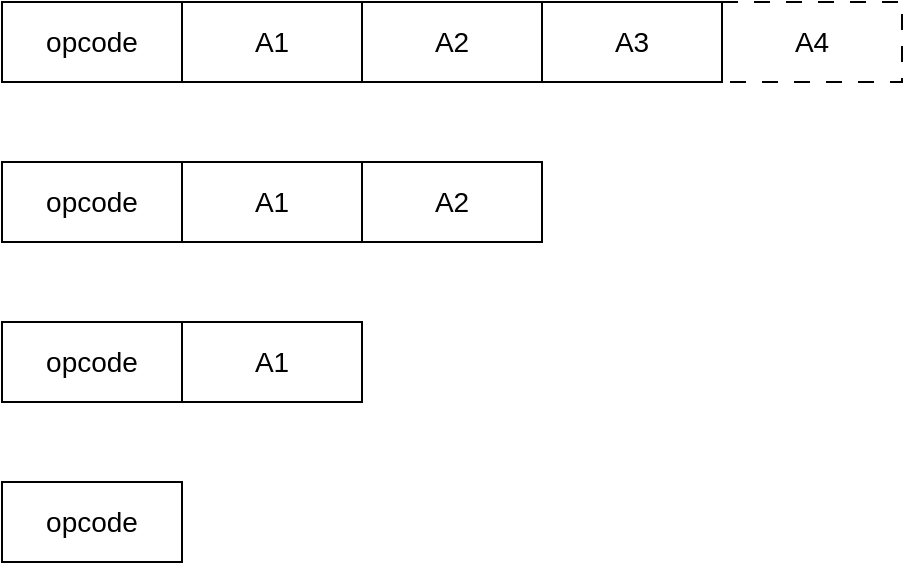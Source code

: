 <mxfile version="22.1.3" type="device">
  <diagram name="Page-1" id="9yOzgK9JXHOpygU7O0AK">
    <mxGraphModel dx="1259" dy="679" grid="1" gridSize="10" guides="1" tooltips="1" connect="1" arrows="1" fold="1" page="1" pageScale="1" pageWidth="850" pageHeight="1100" math="0" shadow="0">
      <root>
        <mxCell id="0" />
        <mxCell id="1" parent="0" />
        <mxCell id="fZN2inc_5-iC_q1EGsuW-10" value="" style="rounded=0;whiteSpace=wrap;html=1;dashed=1;dashPattern=8 8;" vertex="1" parent="1">
          <mxGeometry x="360" y="160" width="90" height="40" as="geometry" />
        </mxCell>
        <mxCell id="0sJMUstCO5XJUaP8Zc5K-1" value="" style="rounded=0;whiteSpace=wrap;html=1;" parent="1" vertex="1">
          <mxGeometry y="160" width="360" height="40" as="geometry" />
        </mxCell>
        <mxCell id="0sJMUstCO5XJUaP8Zc5K-2" value="opcode" style="text;html=1;strokeColor=none;fillColor=none;align=center;verticalAlign=middle;whiteSpace=wrap;rounded=0;fontSize=14;" parent="1" vertex="1">
          <mxGeometry y="165" width="90" height="30" as="geometry" />
        </mxCell>
        <mxCell id="0sJMUstCO5XJUaP8Zc5K-3" value="" style="endArrow=none;html=1;rounded=0;entryX=0.161;entryY=-0.029;entryDx=0;entryDy=0;entryPerimeter=0;" parent="1" edge="1">
          <mxGeometry width="50" height="50" relative="1" as="geometry">
            <mxPoint x="90" y="200" as="sourcePoint" />
            <mxPoint x="90.0" y="160.0" as="targetPoint" />
          </mxGeometry>
        </mxCell>
        <mxCell id="fZN2inc_5-iC_q1EGsuW-2" value="A1" style="text;html=1;strokeColor=none;fillColor=none;align=center;verticalAlign=middle;whiteSpace=wrap;rounded=0;fontSize=14;" vertex="1" parent="1">
          <mxGeometry x="90" y="165" width="90" height="30" as="geometry" />
        </mxCell>
        <mxCell id="fZN2inc_5-iC_q1EGsuW-3" value="" style="endArrow=none;html=1;rounded=0;entryX=0.161;entryY=-0.029;entryDx=0;entryDy=0;entryPerimeter=0;" edge="1" parent="1">
          <mxGeometry width="50" height="50" relative="1" as="geometry">
            <mxPoint x="180" y="200" as="sourcePoint" />
            <mxPoint x="180.0" y="160.0" as="targetPoint" />
          </mxGeometry>
        </mxCell>
        <mxCell id="fZN2inc_5-iC_q1EGsuW-4" value="A2" style="text;html=1;strokeColor=none;fillColor=none;align=center;verticalAlign=middle;whiteSpace=wrap;rounded=0;fontSize=14;" vertex="1" parent="1">
          <mxGeometry x="180" y="165" width="90" height="30" as="geometry" />
        </mxCell>
        <mxCell id="fZN2inc_5-iC_q1EGsuW-5" value="" style="endArrow=none;html=1;rounded=0;entryX=0.161;entryY=-0.029;entryDx=0;entryDy=0;entryPerimeter=0;" edge="1" parent="1">
          <mxGeometry width="50" height="50" relative="1" as="geometry">
            <mxPoint x="270" y="200" as="sourcePoint" />
            <mxPoint x="270.0" y="160.0" as="targetPoint" />
          </mxGeometry>
        </mxCell>
        <mxCell id="fZN2inc_5-iC_q1EGsuW-6" value="A3" style="text;html=1;strokeColor=none;fillColor=none;align=center;verticalAlign=middle;whiteSpace=wrap;rounded=0;fontSize=14;" vertex="1" parent="1">
          <mxGeometry x="270" y="165" width="90" height="30" as="geometry" />
        </mxCell>
        <mxCell id="fZN2inc_5-iC_q1EGsuW-8" value="A4" style="text;html=1;strokeColor=none;fillColor=none;align=center;verticalAlign=middle;whiteSpace=wrap;rounded=0;fontSize=14;" vertex="1" parent="1">
          <mxGeometry x="360" y="165" width="90" height="30" as="geometry" />
        </mxCell>
        <mxCell id="fZN2inc_5-iC_q1EGsuW-12" value="" style="rounded=0;whiteSpace=wrap;html=1;" vertex="1" parent="1">
          <mxGeometry y="240" width="270" height="40" as="geometry" />
        </mxCell>
        <mxCell id="fZN2inc_5-iC_q1EGsuW-13" value="opcode" style="text;html=1;strokeColor=none;fillColor=none;align=center;verticalAlign=middle;whiteSpace=wrap;rounded=0;fontSize=14;" vertex="1" parent="1">
          <mxGeometry y="245" width="90" height="30" as="geometry" />
        </mxCell>
        <mxCell id="fZN2inc_5-iC_q1EGsuW-14" value="" style="endArrow=none;html=1;rounded=0;entryX=0.161;entryY=-0.029;entryDx=0;entryDy=0;entryPerimeter=0;" edge="1" parent="1">
          <mxGeometry width="50" height="50" relative="1" as="geometry">
            <mxPoint x="90" y="280" as="sourcePoint" />
            <mxPoint x="90.0" y="240.0" as="targetPoint" />
          </mxGeometry>
        </mxCell>
        <mxCell id="fZN2inc_5-iC_q1EGsuW-15" value="A1" style="text;html=1;strokeColor=none;fillColor=none;align=center;verticalAlign=middle;whiteSpace=wrap;rounded=0;fontSize=14;" vertex="1" parent="1">
          <mxGeometry x="90" y="245" width="90" height="30" as="geometry" />
        </mxCell>
        <mxCell id="fZN2inc_5-iC_q1EGsuW-16" value="" style="endArrow=none;html=1;rounded=0;entryX=0.161;entryY=-0.029;entryDx=0;entryDy=0;entryPerimeter=0;" edge="1" parent="1">
          <mxGeometry width="50" height="50" relative="1" as="geometry">
            <mxPoint x="180" y="280" as="sourcePoint" />
            <mxPoint x="180.0" y="240.0" as="targetPoint" />
          </mxGeometry>
        </mxCell>
        <mxCell id="fZN2inc_5-iC_q1EGsuW-17" value="A2" style="text;html=1;strokeColor=none;fillColor=none;align=center;verticalAlign=middle;whiteSpace=wrap;rounded=0;fontSize=14;" vertex="1" parent="1">
          <mxGeometry x="180" y="245" width="90" height="30" as="geometry" />
        </mxCell>
        <mxCell id="fZN2inc_5-iC_q1EGsuW-21" value="" style="rounded=0;whiteSpace=wrap;html=1;" vertex="1" parent="1">
          <mxGeometry y="320" width="180" height="40" as="geometry" />
        </mxCell>
        <mxCell id="fZN2inc_5-iC_q1EGsuW-22" value="opcode" style="text;html=1;strokeColor=none;fillColor=none;align=center;verticalAlign=middle;whiteSpace=wrap;rounded=0;fontSize=14;" vertex="1" parent="1">
          <mxGeometry y="325" width="90" height="30" as="geometry" />
        </mxCell>
        <mxCell id="fZN2inc_5-iC_q1EGsuW-23" value="" style="endArrow=none;html=1;rounded=0;entryX=0.161;entryY=-0.029;entryDx=0;entryDy=0;entryPerimeter=0;" edge="1" parent="1">
          <mxGeometry width="50" height="50" relative="1" as="geometry">
            <mxPoint x="90" y="360" as="sourcePoint" />
            <mxPoint x="90.0" y="320" as="targetPoint" />
          </mxGeometry>
        </mxCell>
        <mxCell id="fZN2inc_5-iC_q1EGsuW-24" value="A1" style="text;html=1;strokeColor=none;fillColor=none;align=center;verticalAlign=middle;whiteSpace=wrap;rounded=0;fontSize=14;" vertex="1" parent="1">
          <mxGeometry x="90" y="325" width="90" height="30" as="geometry" />
        </mxCell>
        <mxCell id="fZN2inc_5-iC_q1EGsuW-27" value="" style="rounded=0;whiteSpace=wrap;html=1;" vertex="1" parent="1">
          <mxGeometry y="400" width="90" height="40" as="geometry" />
        </mxCell>
        <mxCell id="fZN2inc_5-iC_q1EGsuW-28" value="opcode" style="text;html=1;strokeColor=none;fillColor=none;align=center;verticalAlign=middle;whiteSpace=wrap;rounded=0;fontSize=14;" vertex="1" parent="1">
          <mxGeometry y="405" width="90" height="30" as="geometry" />
        </mxCell>
      </root>
    </mxGraphModel>
  </diagram>
</mxfile>
